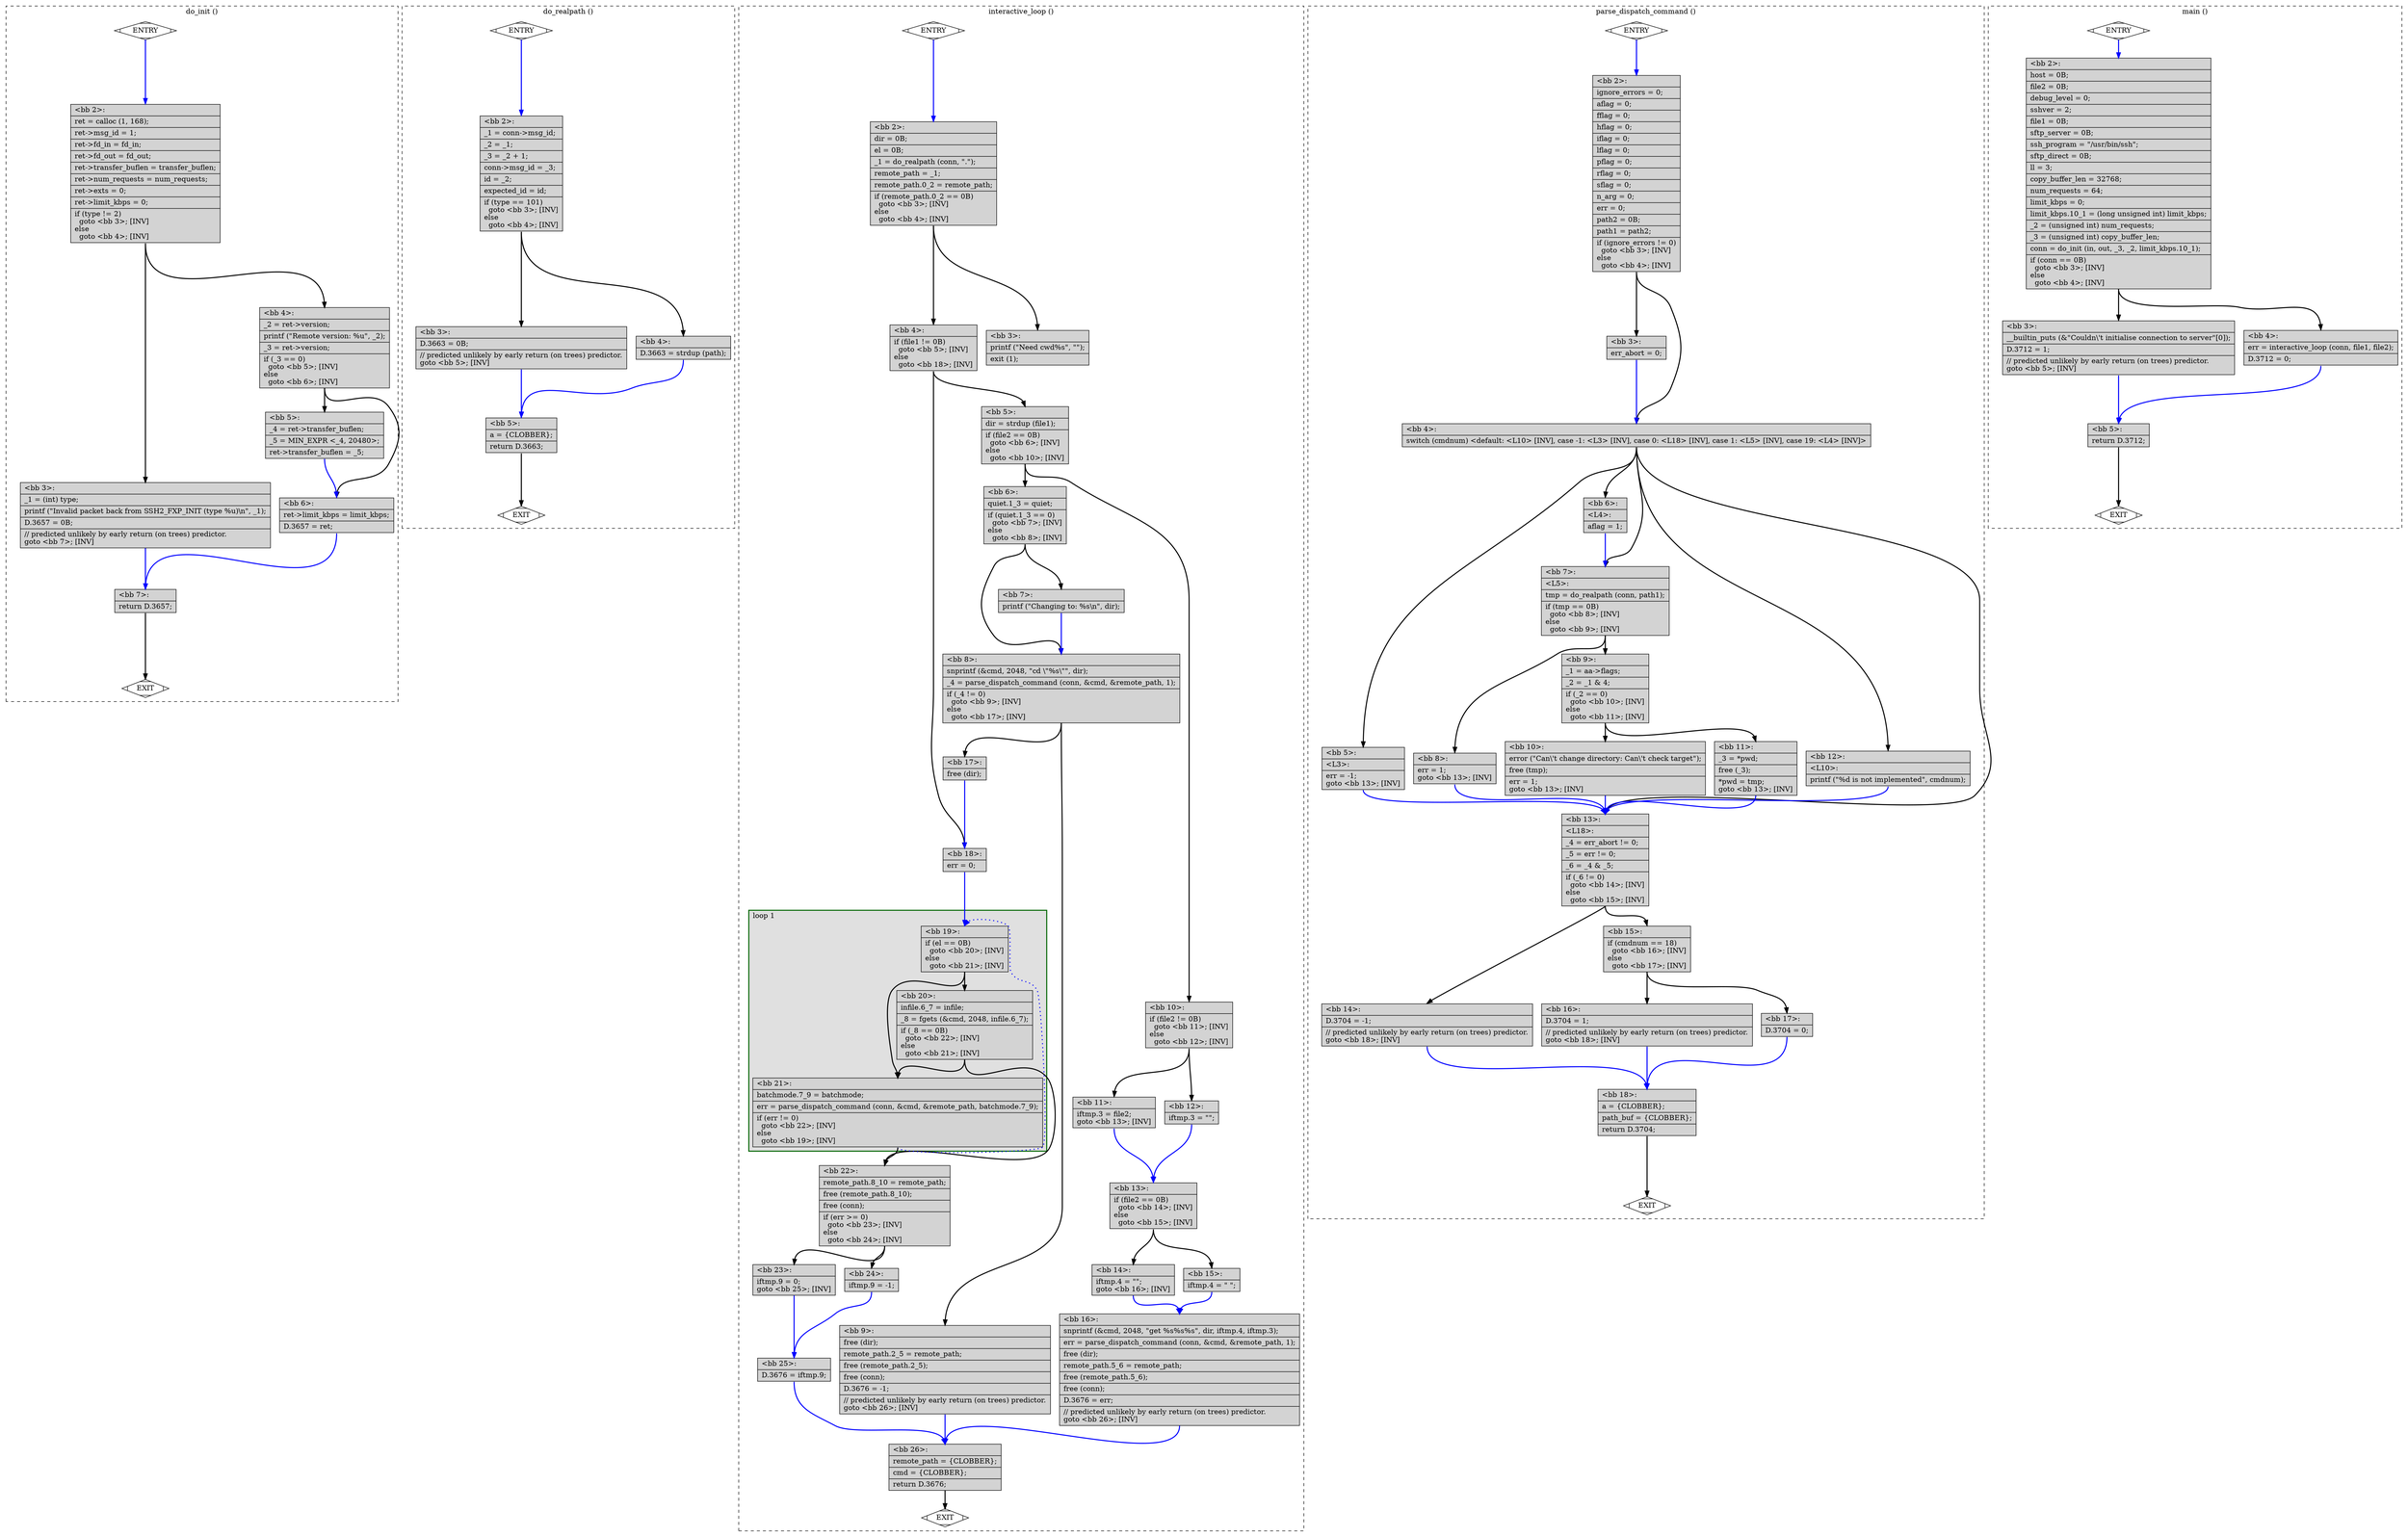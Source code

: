 digraph "test.o-openssh_leak_5.c.015t.cfg" {
overlap=false;
subgraph "cluster_do_init" {
	style="dashed";
	color="black";
	label="do_init ()";
	fn_22_basic_block_0 [shape=Mdiamond,style=filled,fillcolor=white,label="ENTRY"];

	fn_22_basic_block_1 [shape=Mdiamond,style=filled,fillcolor=white,label="EXIT"];

	fn_22_basic_block_2 [shape=record,style=filled,fillcolor=lightgrey,label="{\<bb\ 2\>:\l\
|ret\ =\ calloc\ (1,\ 168);\l\
|ret-\>msg_id\ =\ 1;\l\
|ret-\>fd_in\ =\ fd_in;\l\
|ret-\>fd_out\ =\ fd_out;\l\
|ret-\>transfer_buflen\ =\ transfer_buflen;\l\
|ret-\>num_requests\ =\ num_requests;\l\
|ret-\>exts\ =\ 0;\l\
|ret-\>limit_kbps\ =\ 0;\l\
|if\ (type\ !=\ 2)\l\
\ \ goto\ \<bb\ 3\>;\ [INV]\l\
else\l\
\ \ goto\ \<bb\ 4\>;\ [INV]\l\
}"];

	fn_22_basic_block_3 [shape=record,style=filled,fillcolor=lightgrey,label="{\<bb\ 3\>:\l\
|_1\ =\ (int)\ type;\l\
|printf\ (\"Invalid\ packet\ back\ from\ SSH2_FXP_INIT\ (type\ %u)\\n\",\ _1);\l\
|D.3657\ =\ 0B;\l\
|//\ predicted\ unlikely\ by\ early\ return\ (on\ trees)\ predictor.\l\
goto\ \<bb\ 7\>;\ [INV]\l\
}"];

	fn_22_basic_block_4 [shape=record,style=filled,fillcolor=lightgrey,label="{\<bb\ 4\>:\l\
|_2\ =\ ret-\>version;\l\
|printf\ (\"Remote\ version:\ %u\",\ _2);\l\
|_3\ =\ ret-\>version;\l\
|if\ (_3\ ==\ 0)\l\
\ \ goto\ \<bb\ 5\>;\ [INV]\l\
else\l\
\ \ goto\ \<bb\ 6\>;\ [INV]\l\
}"];

	fn_22_basic_block_5 [shape=record,style=filled,fillcolor=lightgrey,label="{\<bb\ 5\>:\l\
|_4\ =\ ret-\>transfer_buflen;\l\
|_5\ =\ MIN_EXPR\ \<_4,\ 20480\>;\l\
|ret-\>transfer_buflen\ =\ _5;\l\
}"];

	fn_22_basic_block_6 [shape=record,style=filled,fillcolor=lightgrey,label="{\<bb\ 6\>:\l\
|ret-\>limit_kbps\ =\ limit_kbps;\l\
|D.3657\ =\ ret;\l\
}"];

	fn_22_basic_block_7 [shape=record,style=filled,fillcolor=lightgrey,label="{\<bb\ 7\>:\l\
|return\ D.3657;\l\
}"];

	fn_22_basic_block_0:s -> fn_22_basic_block_2:n [style="solid,bold",color=blue,weight=100,constraint=true];
	fn_22_basic_block_2:s -> fn_22_basic_block_3:n [style="solid,bold",color=black,weight=10,constraint=true];
	fn_22_basic_block_2:s -> fn_22_basic_block_4:n [style="solid,bold",color=black,weight=10,constraint=true];
	fn_22_basic_block_3:s -> fn_22_basic_block_7:n [style="solid,bold",color=blue,weight=100,constraint=true];
	fn_22_basic_block_4:s -> fn_22_basic_block_5:n [style="solid,bold",color=black,weight=10,constraint=true];
	fn_22_basic_block_4:s -> fn_22_basic_block_6:n [style="solid,bold",color=black,weight=10,constraint=true];
	fn_22_basic_block_5:s -> fn_22_basic_block_6:n [style="solid,bold",color=blue,weight=100,constraint=true];
	fn_22_basic_block_6:s -> fn_22_basic_block_7:n [style="solid,bold",color=blue,weight=100,constraint=true];
	fn_22_basic_block_7:s -> fn_22_basic_block_1:n [style="solid,bold",color=black,weight=10,constraint=true];
	fn_22_basic_block_0:s -> fn_22_basic_block_1:n [style="invis",constraint=true];
}
subgraph "cluster_do_realpath" {
	style="dashed";
	color="black";
	label="do_realpath ()";
	fn_23_basic_block_0 [shape=Mdiamond,style=filled,fillcolor=white,label="ENTRY"];

	fn_23_basic_block_1 [shape=Mdiamond,style=filled,fillcolor=white,label="EXIT"];

	fn_23_basic_block_2 [shape=record,style=filled,fillcolor=lightgrey,label="{\<bb\ 2\>:\l\
|_1\ =\ conn-\>msg_id;\l\
|_2\ =\ _1;\l\
|_3\ =\ _2\ +\ 1;\l\
|conn-\>msg_id\ =\ _3;\l\
|id\ =\ _2;\l\
|expected_id\ =\ id;\l\
|if\ (type\ ==\ 101)\l\
\ \ goto\ \<bb\ 3\>;\ [INV]\l\
else\l\
\ \ goto\ \<bb\ 4\>;\ [INV]\l\
}"];

	fn_23_basic_block_3 [shape=record,style=filled,fillcolor=lightgrey,label="{\<bb\ 3\>:\l\
|D.3663\ =\ 0B;\l\
|//\ predicted\ unlikely\ by\ early\ return\ (on\ trees)\ predictor.\l\
goto\ \<bb\ 5\>;\ [INV]\l\
}"];

	fn_23_basic_block_4 [shape=record,style=filled,fillcolor=lightgrey,label="{\<bb\ 4\>:\l\
|D.3663\ =\ strdup\ (path);\l\
}"];

	fn_23_basic_block_5 [shape=record,style=filled,fillcolor=lightgrey,label="{\<bb\ 5\>:\l\
|a\ =\ \{CLOBBER\};\l\
|return\ D.3663;\l\
}"];

	fn_23_basic_block_0:s -> fn_23_basic_block_2:n [style="solid,bold",color=blue,weight=100,constraint=true];
	fn_23_basic_block_2:s -> fn_23_basic_block_3:n [style="solid,bold",color=black,weight=10,constraint=true];
	fn_23_basic_block_2:s -> fn_23_basic_block_4:n [style="solid,bold",color=black,weight=10,constraint=true];
	fn_23_basic_block_3:s -> fn_23_basic_block_5:n [style="solid,bold",color=blue,weight=100,constraint=true];
	fn_23_basic_block_4:s -> fn_23_basic_block_5:n [style="solid,bold",color=blue,weight=100,constraint=true];
	fn_23_basic_block_5:s -> fn_23_basic_block_1:n [style="solid,bold",color=black,weight=10,constraint=true];
	fn_23_basic_block_0:s -> fn_23_basic_block_1:n [style="invis",constraint=true];
}
subgraph "cluster_interactive_loop" {
	style="dashed";
	color="black";
	label="interactive_loop ()";
	subgraph cluster_25_1 {
	style="filled";
	color="darkgreen";
	fillcolor="grey88";
	label="loop 1";
	labeljust=l;
	penwidth=2;
	fn_25_basic_block_19 [shape=record,style=filled,fillcolor=lightgrey,label="{\<bb\ 19\>:\l\
|if\ (el\ ==\ 0B)\l\
\ \ goto\ \<bb\ 20\>;\ [INV]\l\
else\l\
\ \ goto\ \<bb\ 21\>;\ [INV]\l\
}"];

	fn_25_basic_block_20 [shape=record,style=filled,fillcolor=lightgrey,label="{\<bb\ 20\>:\l\
|infile.6_7\ =\ infile;\l\
|_8\ =\ fgets\ (&cmd,\ 2048,\ infile.6_7);\l\
|if\ (_8\ ==\ 0B)\l\
\ \ goto\ \<bb\ 22\>;\ [INV]\l\
else\l\
\ \ goto\ \<bb\ 21\>;\ [INV]\l\
}"];

	fn_25_basic_block_21 [shape=record,style=filled,fillcolor=lightgrey,label="{\<bb\ 21\>:\l\
|batchmode.7_9\ =\ batchmode;\l\
|err\ =\ parse_dispatch_command\ (conn,\ &cmd,\ &remote_path,\ batchmode.7_9);\l\
|if\ (err\ !=\ 0)\l\
\ \ goto\ \<bb\ 22\>;\ [INV]\l\
else\l\
\ \ goto\ \<bb\ 19\>;\ [INV]\l\
}"];

	}
	fn_25_basic_block_0 [shape=Mdiamond,style=filled,fillcolor=white,label="ENTRY"];

	fn_25_basic_block_1 [shape=Mdiamond,style=filled,fillcolor=white,label="EXIT"];

	fn_25_basic_block_2 [shape=record,style=filled,fillcolor=lightgrey,label="{\<bb\ 2\>:\l\
|dir\ =\ 0B;\l\
|el\ =\ 0B;\l\
|_1\ =\ do_realpath\ (conn,\ \".\");\l\
|remote_path\ =\ _1;\l\
|remote_path.0_2\ =\ remote_path;\l\
|if\ (remote_path.0_2\ ==\ 0B)\l\
\ \ goto\ \<bb\ 3\>;\ [INV]\l\
else\l\
\ \ goto\ \<bb\ 4\>;\ [INV]\l\
}"];

	fn_25_basic_block_3 [shape=record,style=filled,fillcolor=lightgrey,label="{\<bb\ 3\>:\l\
|printf\ (\"Need\ cwd%s\",\ \"\");\l\
|exit\ (1);\l\
}"];

	fn_25_basic_block_4 [shape=record,style=filled,fillcolor=lightgrey,label="{\<bb\ 4\>:\l\
|if\ (file1\ !=\ 0B)\l\
\ \ goto\ \<bb\ 5\>;\ [INV]\l\
else\l\
\ \ goto\ \<bb\ 18\>;\ [INV]\l\
}"];

	fn_25_basic_block_5 [shape=record,style=filled,fillcolor=lightgrey,label="{\<bb\ 5\>:\l\
|dir\ =\ strdup\ (file1);\l\
|if\ (file2\ ==\ 0B)\l\
\ \ goto\ \<bb\ 6\>;\ [INV]\l\
else\l\
\ \ goto\ \<bb\ 10\>;\ [INV]\l\
}"];

	fn_25_basic_block_6 [shape=record,style=filled,fillcolor=lightgrey,label="{\<bb\ 6\>:\l\
|quiet.1_3\ =\ quiet;\l\
|if\ (quiet.1_3\ ==\ 0)\l\
\ \ goto\ \<bb\ 7\>;\ [INV]\l\
else\l\
\ \ goto\ \<bb\ 8\>;\ [INV]\l\
}"];

	fn_25_basic_block_7 [shape=record,style=filled,fillcolor=lightgrey,label="{\<bb\ 7\>:\l\
|printf\ (\"Changing\ to:\ %s\\n\",\ dir);\l\
}"];

	fn_25_basic_block_8 [shape=record,style=filled,fillcolor=lightgrey,label="{\<bb\ 8\>:\l\
|snprintf\ (&cmd,\ 2048,\ \"cd\ \\\"%s\\\"\",\ dir);\l\
|_4\ =\ parse_dispatch_command\ (conn,\ &cmd,\ &remote_path,\ 1);\l\
|if\ (_4\ !=\ 0)\l\
\ \ goto\ \<bb\ 9\>;\ [INV]\l\
else\l\
\ \ goto\ \<bb\ 17\>;\ [INV]\l\
}"];

	fn_25_basic_block_9 [shape=record,style=filled,fillcolor=lightgrey,label="{\<bb\ 9\>:\l\
|free\ (dir);\l\
|remote_path.2_5\ =\ remote_path;\l\
|free\ (remote_path.2_5);\l\
|free\ (conn);\l\
|D.3676\ =\ -1;\l\
|//\ predicted\ unlikely\ by\ early\ return\ (on\ trees)\ predictor.\l\
goto\ \<bb\ 26\>;\ [INV]\l\
}"];

	fn_25_basic_block_10 [shape=record,style=filled,fillcolor=lightgrey,label="{\<bb\ 10\>:\l\
|if\ (file2\ !=\ 0B)\l\
\ \ goto\ \<bb\ 11\>;\ [INV]\l\
else\l\
\ \ goto\ \<bb\ 12\>;\ [INV]\l\
}"];

	fn_25_basic_block_11 [shape=record,style=filled,fillcolor=lightgrey,label="{\<bb\ 11\>:\l\
|iftmp.3\ =\ file2;\l\
goto\ \<bb\ 13\>;\ [INV]\l\
}"];

	fn_25_basic_block_12 [shape=record,style=filled,fillcolor=lightgrey,label="{\<bb\ 12\>:\l\
|iftmp.3\ =\ \"\";\l\
}"];

	fn_25_basic_block_13 [shape=record,style=filled,fillcolor=lightgrey,label="{\<bb\ 13\>:\l\
|if\ (file2\ ==\ 0B)\l\
\ \ goto\ \<bb\ 14\>;\ [INV]\l\
else\l\
\ \ goto\ \<bb\ 15\>;\ [INV]\l\
}"];

	fn_25_basic_block_14 [shape=record,style=filled,fillcolor=lightgrey,label="{\<bb\ 14\>:\l\
|iftmp.4\ =\ \"\";\l\
goto\ \<bb\ 16\>;\ [INV]\l\
}"];

	fn_25_basic_block_15 [shape=record,style=filled,fillcolor=lightgrey,label="{\<bb\ 15\>:\l\
|iftmp.4\ =\ \"\ \";\l\
}"];

	fn_25_basic_block_16 [shape=record,style=filled,fillcolor=lightgrey,label="{\<bb\ 16\>:\l\
|snprintf\ (&cmd,\ 2048,\ \"get\ %s%s%s\",\ dir,\ iftmp.4,\ iftmp.3);\l\
|err\ =\ parse_dispatch_command\ (conn,\ &cmd,\ &remote_path,\ 1);\l\
|free\ (dir);\l\
|remote_path.5_6\ =\ remote_path;\l\
|free\ (remote_path.5_6);\l\
|free\ (conn);\l\
|D.3676\ =\ err;\l\
|//\ predicted\ unlikely\ by\ early\ return\ (on\ trees)\ predictor.\l\
goto\ \<bb\ 26\>;\ [INV]\l\
}"];

	fn_25_basic_block_17 [shape=record,style=filled,fillcolor=lightgrey,label="{\<bb\ 17\>:\l\
|free\ (dir);\l\
}"];

	fn_25_basic_block_18 [shape=record,style=filled,fillcolor=lightgrey,label="{\<bb\ 18\>:\l\
|err\ =\ 0;\l\
}"];

	fn_25_basic_block_22 [shape=record,style=filled,fillcolor=lightgrey,label="{\<bb\ 22\>:\l\
|remote_path.8_10\ =\ remote_path;\l\
|free\ (remote_path.8_10);\l\
|free\ (conn);\l\
|if\ (err\ \>=\ 0)\l\
\ \ goto\ \<bb\ 23\>;\ [INV]\l\
else\l\
\ \ goto\ \<bb\ 24\>;\ [INV]\l\
}"];

	fn_25_basic_block_23 [shape=record,style=filled,fillcolor=lightgrey,label="{\<bb\ 23\>:\l\
|iftmp.9\ =\ 0;\l\
goto\ \<bb\ 25\>;\ [INV]\l\
}"];

	fn_25_basic_block_24 [shape=record,style=filled,fillcolor=lightgrey,label="{\<bb\ 24\>:\l\
|iftmp.9\ =\ -1;\l\
}"];

	fn_25_basic_block_25 [shape=record,style=filled,fillcolor=lightgrey,label="{\<bb\ 25\>:\l\
|D.3676\ =\ iftmp.9;\l\
}"];

	fn_25_basic_block_26 [shape=record,style=filled,fillcolor=lightgrey,label="{\<bb\ 26\>:\l\
|remote_path\ =\ \{CLOBBER\};\l\
|cmd\ =\ \{CLOBBER\};\l\
|return\ D.3676;\l\
}"];

	fn_25_basic_block_0:s -> fn_25_basic_block_2:n [style="solid,bold",color=blue,weight=100,constraint=true];
	fn_25_basic_block_2:s -> fn_25_basic_block_3:n [style="solid,bold",color=black,weight=10,constraint=true];
	fn_25_basic_block_2:s -> fn_25_basic_block_4:n [style="solid,bold",color=black,weight=10,constraint=true];
	fn_25_basic_block_4:s -> fn_25_basic_block_5:n [style="solid,bold",color=black,weight=10,constraint=true];
	fn_25_basic_block_4:s -> fn_25_basic_block_18:n [style="solid,bold",color=black,weight=10,constraint=true];
	fn_25_basic_block_5:s -> fn_25_basic_block_6:n [style="solid,bold",color=black,weight=10,constraint=true];
	fn_25_basic_block_5:s -> fn_25_basic_block_10:n [style="solid,bold",color=black,weight=10,constraint=true];
	fn_25_basic_block_6:s -> fn_25_basic_block_7:n [style="solid,bold",color=black,weight=10,constraint=true];
	fn_25_basic_block_6:s -> fn_25_basic_block_8:n [style="solid,bold",color=black,weight=10,constraint=true];
	fn_25_basic_block_7:s -> fn_25_basic_block_8:n [style="solid,bold",color=blue,weight=100,constraint=true];
	fn_25_basic_block_8:s -> fn_25_basic_block_9:n [style="solid,bold",color=black,weight=10,constraint=true];
	fn_25_basic_block_8:s -> fn_25_basic_block_17:n [style="solid,bold",color=black,weight=10,constraint=true];
	fn_25_basic_block_9:s -> fn_25_basic_block_26:n [style="solid,bold",color=blue,weight=100,constraint=true];
	fn_25_basic_block_10:s -> fn_25_basic_block_11:n [style="solid,bold",color=black,weight=10,constraint=true];
	fn_25_basic_block_10:s -> fn_25_basic_block_12:n [style="solid,bold",color=black,weight=10,constraint=true];
	fn_25_basic_block_11:s -> fn_25_basic_block_13:n [style="solid,bold",color=blue,weight=100,constraint=true];
	fn_25_basic_block_12:s -> fn_25_basic_block_13:n [style="solid,bold",color=blue,weight=100,constraint=true];
	fn_25_basic_block_13:s -> fn_25_basic_block_14:n [style="solid,bold",color=black,weight=10,constraint=true];
	fn_25_basic_block_13:s -> fn_25_basic_block_15:n [style="solid,bold",color=black,weight=10,constraint=true];
	fn_25_basic_block_14:s -> fn_25_basic_block_16:n [style="solid,bold",color=blue,weight=100,constraint=true];
	fn_25_basic_block_15:s -> fn_25_basic_block_16:n [style="solid,bold",color=blue,weight=100,constraint=true];
	fn_25_basic_block_16:s -> fn_25_basic_block_26:n [style="solid,bold",color=blue,weight=100,constraint=true];
	fn_25_basic_block_17:s -> fn_25_basic_block_18:n [style="solid,bold",color=blue,weight=100,constraint=true];
	fn_25_basic_block_18:s -> fn_25_basic_block_19:n [style="solid,bold",color=blue,weight=100,constraint=true];
	fn_25_basic_block_19:s -> fn_25_basic_block_20:n [style="solid,bold",color=black,weight=10,constraint=true];
	fn_25_basic_block_19:s -> fn_25_basic_block_21:n [style="solid,bold",color=black,weight=10,constraint=true];
	fn_25_basic_block_20:s -> fn_25_basic_block_22:n [style="solid,bold",color=black,weight=10,constraint=true];
	fn_25_basic_block_20:s -> fn_25_basic_block_21:n [style="solid,bold",color=black,weight=10,constraint=true];
	fn_25_basic_block_21:s -> fn_25_basic_block_22:n [style="solid,bold",color=black,weight=10,constraint=true];
	fn_25_basic_block_21:s -> fn_25_basic_block_19:n [style="dotted,bold",color=blue,weight=10,constraint=false];
	fn_25_basic_block_22:s -> fn_25_basic_block_23:n [style="solid,bold",color=black,weight=10,constraint=true];
	fn_25_basic_block_22:s -> fn_25_basic_block_24:n [style="solid,bold",color=black,weight=10,constraint=true];
	fn_25_basic_block_23:s -> fn_25_basic_block_25:n [style="solid,bold",color=blue,weight=100,constraint=true];
	fn_25_basic_block_24:s -> fn_25_basic_block_25:n [style="solid,bold",color=blue,weight=100,constraint=true];
	fn_25_basic_block_25:s -> fn_25_basic_block_26:n [style="solid,bold",color=blue,weight=100,constraint=true];
	fn_25_basic_block_26:s -> fn_25_basic_block_1:n [style="solid,bold",color=black,weight=10,constraint=true];
	fn_25_basic_block_0:s -> fn_25_basic_block_1:n [style="invis",constraint=true];
}
subgraph "cluster_parse_dispatch_command" {
	style="dashed";
	color="black";
	label="parse_dispatch_command ()";
	fn_24_basic_block_0 [shape=Mdiamond,style=filled,fillcolor=white,label="ENTRY"];

	fn_24_basic_block_1 [shape=Mdiamond,style=filled,fillcolor=white,label="EXIT"];

	fn_24_basic_block_2 [shape=record,style=filled,fillcolor=lightgrey,label="{\<bb\ 2\>:\l\
|ignore_errors\ =\ 0;\l\
|aflag\ =\ 0;\l\
|fflag\ =\ 0;\l\
|hflag\ =\ 0;\l\
|iflag\ =\ 0;\l\
|lflag\ =\ 0;\l\
|pflag\ =\ 0;\l\
|rflag\ =\ 0;\l\
|sflag\ =\ 0;\l\
|n_arg\ =\ 0;\l\
|err\ =\ 0;\l\
|path2\ =\ 0B;\l\
|path1\ =\ path2;\l\
|if\ (ignore_errors\ !=\ 0)\l\
\ \ goto\ \<bb\ 3\>;\ [INV]\l\
else\l\
\ \ goto\ \<bb\ 4\>;\ [INV]\l\
}"];

	fn_24_basic_block_3 [shape=record,style=filled,fillcolor=lightgrey,label="{\<bb\ 3\>:\l\
|err_abort\ =\ 0;\l\
}"];

	fn_24_basic_block_4 [shape=record,style=filled,fillcolor=lightgrey,label="{\<bb\ 4\>:\l\
|switch\ (cmdnum)\ \<default:\ \<L10\>\ [INV],\ case\ -1:\ \<L3\>\ [INV],\ case\ 0:\ \<L18\>\ [INV],\ case\ 1:\ \<L5\>\ [INV],\ case\ 19:\ \<L4\>\ [INV]\>\l\
}"];

	fn_24_basic_block_5 [shape=record,style=filled,fillcolor=lightgrey,label="{\<bb\ 5\>:\l\
|\<L3\>:\l\
|err\ =\ -1;\l\
goto\ \<bb\ 13\>;\ [INV]\l\
}"];

	fn_24_basic_block_6 [shape=record,style=filled,fillcolor=lightgrey,label="{\<bb\ 6\>:\l\
|\<L4\>:\l\
|aflag\ =\ 1;\l\
}"];

	fn_24_basic_block_7 [shape=record,style=filled,fillcolor=lightgrey,label="{\<bb\ 7\>:\l\
|\<L5\>:\l\
|tmp\ =\ do_realpath\ (conn,\ path1);\l\
|if\ (tmp\ ==\ 0B)\l\
\ \ goto\ \<bb\ 8\>;\ [INV]\l\
else\l\
\ \ goto\ \<bb\ 9\>;\ [INV]\l\
}"];

	fn_24_basic_block_8 [shape=record,style=filled,fillcolor=lightgrey,label="{\<bb\ 8\>:\l\
|err\ =\ 1;\l\
goto\ \<bb\ 13\>;\ [INV]\l\
}"];

	fn_24_basic_block_9 [shape=record,style=filled,fillcolor=lightgrey,label="{\<bb\ 9\>:\l\
|_1\ =\ aa-\>flags;\l\
|_2\ =\ _1\ &\ 4;\l\
|if\ (_2\ ==\ 0)\l\
\ \ goto\ \<bb\ 10\>;\ [INV]\l\
else\l\
\ \ goto\ \<bb\ 11\>;\ [INV]\l\
}"];

	fn_24_basic_block_10 [shape=record,style=filled,fillcolor=lightgrey,label="{\<bb\ 10\>:\l\
|error\ (\"Can\\'t\ change\ directory:\ Can\\'t\ check\ target\");\l\
|free\ (tmp);\l\
|err\ =\ 1;\l\
goto\ \<bb\ 13\>;\ [INV]\l\
}"];

	fn_24_basic_block_11 [shape=record,style=filled,fillcolor=lightgrey,label="{\<bb\ 11\>:\l\
|_3\ =\ *pwd;\l\
|free\ (_3);\l\
|*pwd\ =\ tmp;\l\
goto\ \<bb\ 13\>;\ [INV]\l\
}"];

	fn_24_basic_block_12 [shape=record,style=filled,fillcolor=lightgrey,label="{\<bb\ 12\>:\l\
|\<L10\>:\l\
|printf\ (\"%d\ is\ not\ implemented\",\ cmdnum);\l\
}"];

	fn_24_basic_block_13 [shape=record,style=filled,fillcolor=lightgrey,label="{\<bb\ 13\>:\l\
|\<L18\>:\l\
|_4\ =\ err_abort\ !=\ 0;\l\
|_5\ =\ err\ !=\ 0;\l\
|_6\ =\ _4\ &\ _5;\l\
|if\ (_6\ !=\ 0)\l\
\ \ goto\ \<bb\ 14\>;\ [INV]\l\
else\l\
\ \ goto\ \<bb\ 15\>;\ [INV]\l\
}"];

	fn_24_basic_block_14 [shape=record,style=filled,fillcolor=lightgrey,label="{\<bb\ 14\>:\l\
|D.3704\ =\ -1;\l\
|//\ predicted\ unlikely\ by\ early\ return\ (on\ trees)\ predictor.\l\
goto\ \<bb\ 18\>;\ [INV]\l\
}"];

	fn_24_basic_block_15 [shape=record,style=filled,fillcolor=lightgrey,label="{\<bb\ 15\>:\l\
|if\ (cmdnum\ ==\ 18)\l\
\ \ goto\ \<bb\ 16\>;\ [INV]\l\
else\l\
\ \ goto\ \<bb\ 17\>;\ [INV]\l\
}"];

	fn_24_basic_block_16 [shape=record,style=filled,fillcolor=lightgrey,label="{\<bb\ 16\>:\l\
|D.3704\ =\ 1;\l\
|//\ predicted\ unlikely\ by\ early\ return\ (on\ trees)\ predictor.\l\
goto\ \<bb\ 18\>;\ [INV]\l\
}"];

	fn_24_basic_block_17 [shape=record,style=filled,fillcolor=lightgrey,label="{\<bb\ 17\>:\l\
|D.3704\ =\ 0;\l\
}"];

	fn_24_basic_block_18 [shape=record,style=filled,fillcolor=lightgrey,label="{\<bb\ 18\>:\l\
|a\ =\ \{CLOBBER\};\l\
|path_buf\ =\ \{CLOBBER\};\l\
|return\ D.3704;\l\
}"];

	fn_24_basic_block_0:s -> fn_24_basic_block_2:n [style="solid,bold",color=blue,weight=100,constraint=true];
	fn_24_basic_block_2:s -> fn_24_basic_block_3:n [style="solid,bold",color=black,weight=10,constraint=true];
	fn_24_basic_block_2:s -> fn_24_basic_block_4:n [style="solid,bold",color=black,weight=10,constraint=true];
	fn_24_basic_block_3:s -> fn_24_basic_block_4:n [style="solid,bold",color=blue,weight=100,constraint=true];
	fn_24_basic_block_4:s -> fn_24_basic_block_12:n [style="solid,bold",color=black,weight=10,constraint=true];
	fn_24_basic_block_4:s -> fn_24_basic_block_5:n [style="solid,bold",color=black,weight=10,constraint=true];
	fn_24_basic_block_4:s -> fn_24_basic_block_13:n [style="solid,bold",color=black,weight=10,constraint=true];
	fn_24_basic_block_4:s -> fn_24_basic_block_7:n [style="solid,bold",color=black,weight=10,constraint=true];
	fn_24_basic_block_4:s -> fn_24_basic_block_6:n [style="solid,bold",color=black,weight=10,constraint=true];
	fn_24_basic_block_5:s -> fn_24_basic_block_13:n [style="solid,bold",color=blue,weight=100,constraint=true];
	fn_24_basic_block_6:s -> fn_24_basic_block_7:n [style="solid,bold",color=blue,weight=100,constraint=true];
	fn_24_basic_block_7:s -> fn_24_basic_block_8:n [style="solid,bold",color=black,weight=10,constraint=true];
	fn_24_basic_block_7:s -> fn_24_basic_block_9:n [style="solid,bold",color=black,weight=10,constraint=true];
	fn_24_basic_block_8:s -> fn_24_basic_block_13:n [style="solid,bold",color=blue,weight=100,constraint=true];
	fn_24_basic_block_9:s -> fn_24_basic_block_10:n [style="solid,bold",color=black,weight=10,constraint=true];
	fn_24_basic_block_9:s -> fn_24_basic_block_11:n [style="solid,bold",color=black,weight=10,constraint=true];
	fn_24_basic_block_10:s -> fn_24_basic_block_13:n [style="solid,bold",color=blue,weight=100,constraint=true];
	fn_24_basic_block_11:s -> fn_24_basic_block_13:n [style="solid,bold",color=blue,weight=100,constraint=true];
	fn_24_basic_block_12:s -> fn_24_basic_block_13:n [style="solid,bold",color=blue,weight=100,constraint=true];
	fn_24_basic_block_13:s -> fn_24_basic_block_14:n [style="solid,bold",color=black,weight=10,constraint=true];
	fn_24_basic_block_13:s -> fn_24_basic_block_15:n [style="solid,bold",color=black,weight=10,constraint=true];
	fn_24_basic_block_14:s -> fn_24_basic_block_18:n [style="solid,bold",color=blue,weight=100,constraint=true];
	fn_24_basic_block_15:s -> fn_24_basic_block_16:n [style="solid,bold",color=black,weight=10,constraint=true];
	fn_24_basic_block_15:s -> fn_24_basic_block_17:n [style="solid,bold",color=black,weight=10,constraint=true];
	fn_24_basic_block_16:s -> fn_24_basic_block_18:n [style="solid,bold",color=blue,weight=100,constraint=true];
	fn_24_basic_block_17:s -> fn_24_basic_block_18:n [style="solid,bold",color=blue,weight=100,constraint=true];
	fn_24_basic_block_18:s -> fn_24_basic_block_1:n [style="solid,bold",color=black,weight=10,constraint=true];
	fn_24_basic_block_0:s -> fn_24_basic_block_1:n [style="invis",constraint=true];
}
subgraph "cluster_main" {
	style="dashed";
	color="black";
	label="main ()";
	fn_26_basic_block_0 [shape=Mdiamond,style=filled,fillcolor=white,label="ENTRY"];

	fn_26_basic_block_1 [shape=Mdiamond,style=filled,fillcolor=white,label="EXIT"];

	fn_26_basic_block_2 [shape=record,style=filled,fillcolor=lightgrey,label="{\<bb\ 2\>:\l\
|host\ =\ 0B;\l\
|file2\ =\ 0B;\l\
|debug_level\ =\ 0;\l\
|sshver\ =\ 2;\l\
|file1\ =\ 0B;\l\
|sftp_server\ =\ 0B;\l\
|ssh_program\ =\ \"/usr/bin/ssh\";\l\
|sftp_direct\ =\ 0B;\l\
|ll\ =\ 3;\l\
|copy_buffer_len\ =\ 32768;\l\
|num_requests\ =\ 64;\l\
|limit_kbps\ =\ 0;\l\
|limit_kbps.10_1\ =\ (long\ unsigned\ int)\ limit_kbps;\l\
|_2\ =\ (unsigned\ int)\ num_requests;\l\
|_3\ =\ (unsigned\ int)\ copy_buffer_len;\l\
|conn\ =\ do_init\ (in,\ out,\ _3,\ _2,\ limit_kbps.10_1);\l\
|if\ (conn\ ==\ 0B)\l\
\ \ goto\ \<bb\ 3\>;\ [INV]\l\
else\l\
\ \ goto\ \<bb\ 4\>;\ [INV]\l\
}"];

	fn_26_basic_block_3 [shape=record,style=filled,fillcolor=lightgrey,label="{\<bb\ 3\>:\l\
|__builtin_puts\ (&\"Couldn\\'t\ initialise\ connection\ to\ server\"[0]);\l\
|D.3712\ =\ 1;\l\
|//\ predicted\ unlikely\ by\ early\ return\ (on\ trees)\ predictor.\l\
goto\ \<bb\ 5\>;\ [INV]\l\
}"];

	fn_26_basic_block_4 [shape=record,style=filled,fillcolor=lightgrey,label="{\<bb\ 4\>:\l\
|err\ =\ interactive_loop\ (conn,\ file1,\ file2);\l\
|D.3712\ =\ 0;\l\
}"];

	fn_26_basic_block_5 [shape=record,style=filled,fillcolor=lightgrey,label="{\<bb\ 5\>:\l\
|return\ D.3712;\l\
}"];

	fn_26_basic_block_0:s -> fn_26_basic_block_2:n [style="solid,bold",color=blue,weight=100,constraint=true];
	fn_26_basic_block_2:s -> fn_26_basic_block_3:n [style="solid,bold",color=black,weight=10,constraint=true];
	fn_26_basic_block_2:s -> fn_26_basic_block_4:n [style="solid,bold",color=black,weight=10,constraint=true];
	fn_26_basic_block_3:s -> fn_26_basic_block_5:n [style="solid,bold",color=blue,weight=100,constraint=true];
	fn_26_basic_block_4:s -> fn_26_basic_block_5:n [style="solid,bold",color=blue,weight=100,constraint=true];
	fn_26_basic_block_5:s -> fn_26_basic_block_1:n [style="solid,bold",color=black,weight=10,constraint=true];
	fn_26_basic_block_0:s -> fn_26_basic_block_1:n [style="invis",constraint=true];
}
}
